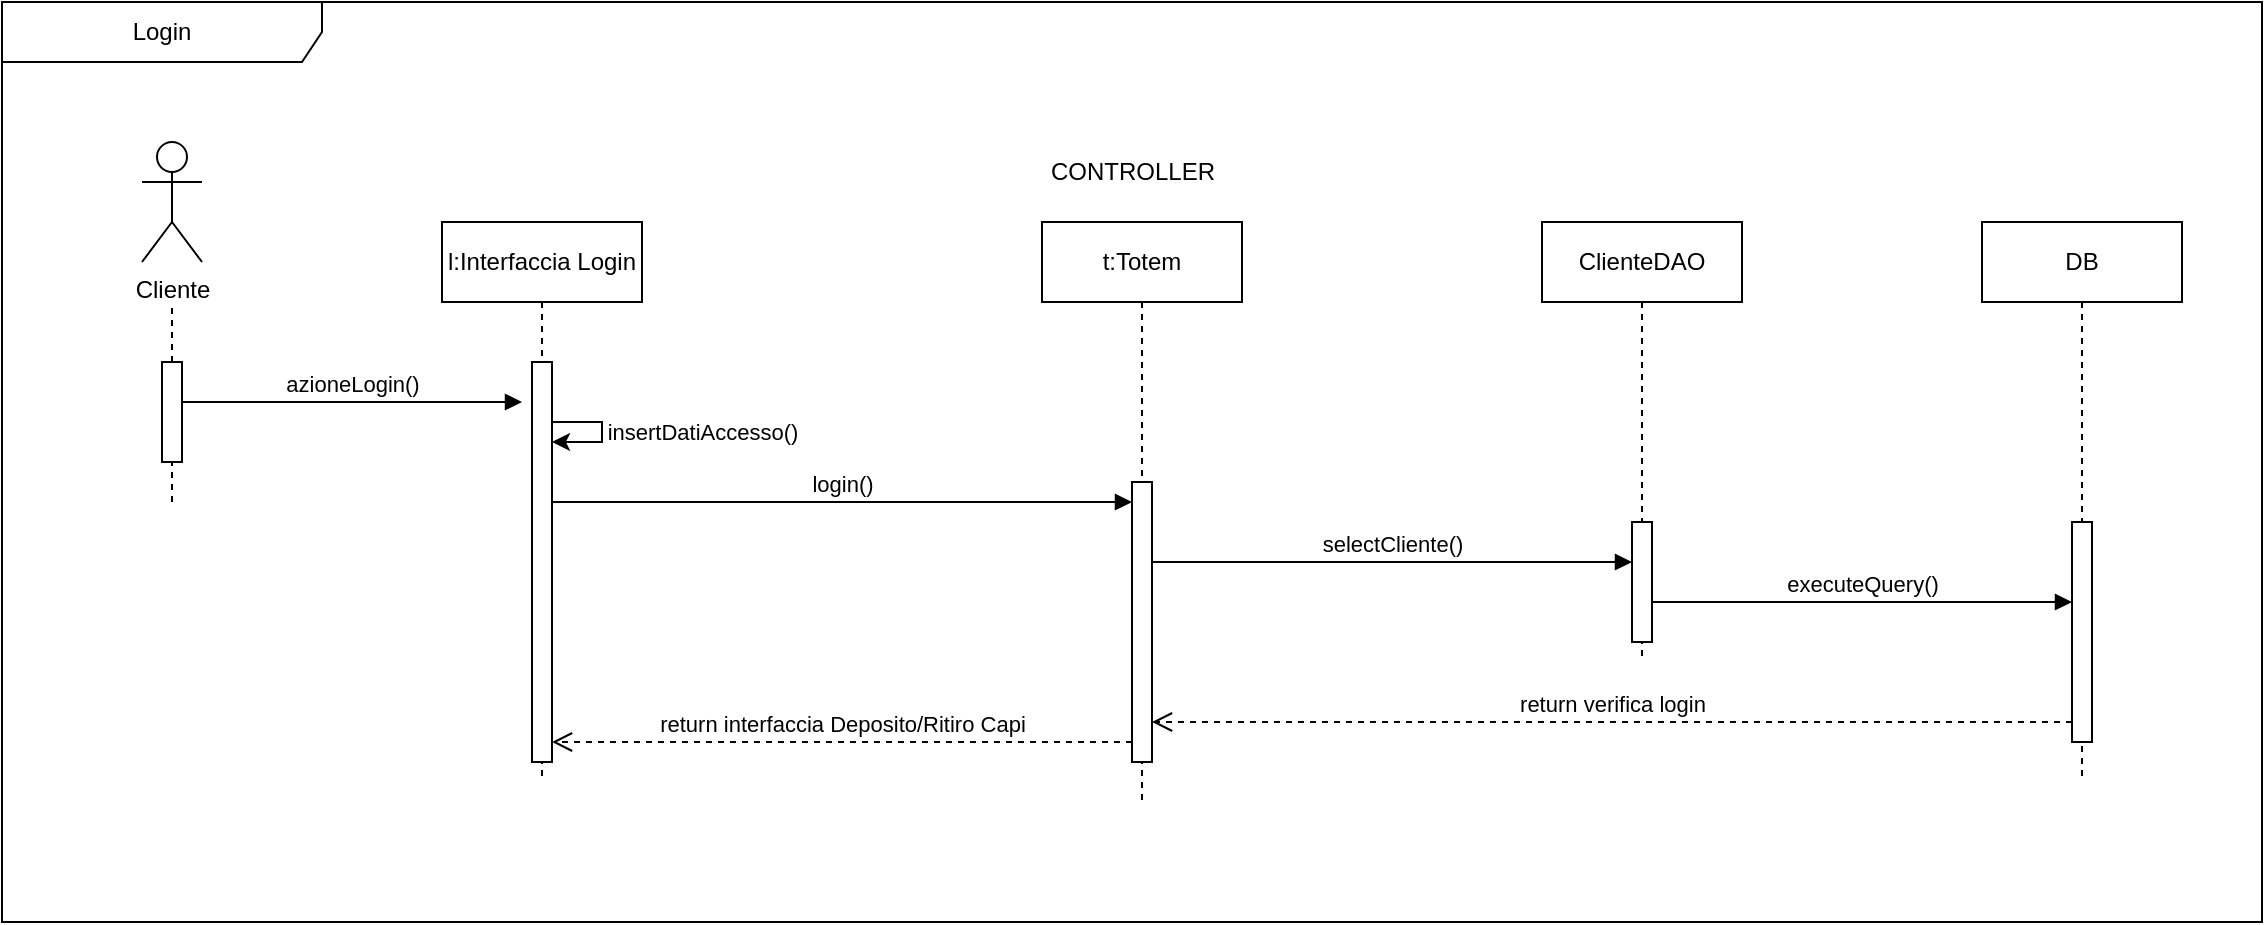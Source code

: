 <mxfile version="26.0.11">
  <diagram name="Page-1" id="2YBvvXClWsGukQMizWep">
    <mxGraphModel grid="1" page="1" gridSize="10" guides="1" tooltips="1" connect="1" arrows="1" fold="1" pageScale="1" pageWidth="850" pageHeight="1100" math="0" shadow="0">
      <root>
        <mxCell id="0" />
        <mxCell id="1" parent="0" />
        <mxCell id="aM9ryv3xv72pqoxQDRHE-1" value="l:Interfaccia Login" style="shape=umlLifeline;perimeter=lifelinePerimeter;whiteSpace=wrap;html=1;container=0;dropTarget=0;collapsible=0;recursiveResize=0;outlineConnect=0;portConstraint=eastwest;newEdgeStyle={&quot;edgeStyle&quot;:&quot;elbowEdgeStyle&quot;,&quot;elbow&quot;:&quot;vertical&quot;,&quot;curved&quot;:0,&quot;rounded&quot;:0};" vertex="1" parent="1">
          <mxGeometry x="380" y="360" width="100" height="280" as="geometry" />
        </mxCell>
        <mxCell id="aM9ryv3xv72pqoxQDRHE-2" value="" style="html=1;points=[];perimeter=orthogonalPerimeter;outlineConnect=0;targetShapes=umlLifeline;portConstraint=eastwest;newEdgeStyle={&quot;edgeStyle&quot;:&quot;elbowEdgeStyle&quot;,&quot;elbow&quot;:&quot;vertical&quot;,&quot;curved&quot;:0,&quot;rounded&quot;:0};" vertex="1" parent="aM9ryv3xv72pqoxQDRHE-1">
          <mxGeometry x="45" y="70" width="10" height="200" as="geometry" />
        </mxCell>
        <mxCell id="2pP-23RefEe6wGgIDqWj-30" value="" style="endArrow=classic;html=1;rounded=0;" edge="1" parent="aM9ryv3xv72pqoxQDRHE-1" source="aM9ryv3xv72pqoxQDRHE-2" target="aM9ryv3xv72pqoxQDRHE-2">
          <mxGeometry width="50" height="50" relative="1" as="geometry">
            <mxPoint x="50.024" y="90.0" as="sourcePoint" />
            <mxPoint x="60" y="110" as="targetPoint" />
            <Array as="points">
              <mxPoint x="80" y="100" />
              <mxPoint x="80" y="110" />
            </Array>
          </mxGeometry>
        </mxCell>
        <mxCell id="2pP-23RefEe6wGgIDqWj-32" value="insertDatiAccesso()" style="edgeLabel;html=1;align=center;verticalAlign=middle;resizable=0;points=[];" connectable="0" vertex="1" parent="2pP-23RefEe6wGgIDqWj-30">
          <mxGeometry x="-0.023" y="-1" relative="1" as="geometry">
            <mxPoint x="51" as="offset" />
          </mxGeometry>
        </mxCell>
        <mxCell id="aM9ryv3xv72pqoxQDRHE-5" value="t:Totem" style="shape=umlLifeline;perimeter=lifelinePerimeter;whiteSpace=wrap;html=1;container=0;dropTarget=0;collapsible=0;recursiveResize=0;outlineConnect=0;portConstraint=eastwest;newEdgeStyle={&quot;edgeStyle&quot;:&quot;elbowEdgeStyle&quot;,&quot;elbow&quot;:&quot;vertical&quot;,&quot;curved&quot;:0,&quot;rounded&quot;:0};" vertex="1" parent="1">
          <mxGeometry x="680" y="360" width="100" height="290" as="geometry" />
        </mxCell>
        <mxCell id="aM9ryv3xv72pqoxQDRHE-6" value="" style="html=1;points=[];perimeter=orthogonalPerimeter;outlineConnect=0;targetShapes=umlLifeline;portConstraint=eastwest;newEdgeStyle={&quot;edgeStyle&quot;:&quot;elbowEdgeStyle&quot;,&quot;elbow&quot;:&quot;vertical&quot;,&quot;curved&quot;:0,&quot;rounded&quot;:0};" vertex="1" parent="aM9ryv3xv72pqoxQDRHE-5">
          <mxGeometry x="45" y="130" width="10" height="140" as="geometry" />
        </mxCell>
        <mxCell id="aM9ryv3xv72pqoxQDRHE-7" value="login()" style="html=1;verticalAlign=bottom;endArrow=block;edgeStyle=elbowEdgeStyle;elbow=vertical;curved=0;rounded=0;" edge="1" parent="1" source="aM9ryv3xv72pqoxQDRHE-2" target="aM9ryv3xv72pqoxQDRHE-6">
          <mxGeometry relative="1" as="geometry">
            <mxPoint x="570" y="440" as="sourcePoint" />
            <Array as="points">
              <mxPoint x="680" y="500" />
              <mxPoint x="720" y="530" />
              <mxPoint x="640" y="440" />
            </Array>
          </mxGeometry>
        </mxCell>
        <mxCell id="aM9ryv3xv72pqoxQDRHE-8" value="return interfaccia Deposito/Ritiro Capi" style="html=1;verticalAlign=bottom;endArrow=open;dashed=1;endSize=8;edgeStyle=elbowEdgeStyle;elbow=vertical;curved=0;rounded=0;" edge="1" parent="1" target="aM9ryv3xv72pqoxQDRHE-2">
          <mxGeometry relative="1" as="geometry">
            <mxPoint x="470" y="620" as="targetPoint" />
            <Array as="points">
              <mxPoint x="650" y="620" />
            </Array>
            <mxPoint x="725" y="620" as="sourcePoint" />
          </mxGeometry>
        </mxCell>
        <mxCell id="2pP-23RefEe6wGgIDqWj-1" value="Login" style="shape=umlFrame;whiteSpace=wrap;html=1;pointerEvents=0;recursiveResize=0;container=0;collapsible=0;width=160;" vertex="1" parent="1">
          <mxGeometry x="160" y="250" width="1130" height="460" as="geometry" />
        </mxCell>
        <mxCell id="2pP-23RefEe6wGgIDqWj-15" value="Cliente" style="shape=umlActor;verticalLabelPosition=bottom;verticalAlign=top;html=1;outlineConnect=0;" vertex="1" parent="1">
          <mxGeometry x="230" y="320" width="30" height="60" as="geometry" />
        </mxCell>
        <mxCell id="2pP-23RefEe6wGgIDqWj-16" value="" style="endArrow=none;dashed=1;html=1;rounded=0;" edge="1" parent="1" source="2pP-23RefEe6wGgIDqWj-17">
          <mxGeometry width="50" height="50" relative="1" as="geometry">
            <mxPoint x="244.72" y="660" as="sourcePoint" />
            <mxPoint x="245" y="400" as="targetPoint" />
          </mxGeometry>
        </mxCell>
        <mxCell id="2pP-23RefEe6wGgIDqWj-19" value="" style="endArrow=none;dashed=1;html=1;rounded=0;" edge="1" parent="1" target="2pP-23RefEe6wGgIDqWj-17">
          <mxGeometry width="50" height="50" relative="1" as="geometry">
            <mxPoint x="245" y="500" as="sourcePoint" />
            <mxPoint x="244.72" y="410" as="targetPoint" />
          </mxGeometry>
        </mxCell>
        <mxCell id="2pP-23RefEe6wGgIDqWj-17" value="" style="html=1;points=[];perimeter=orthogonalPerimeter;outlineConnect=0;targetShapes=umlLifeline;portConstraint=eastwest;newEdgeStyle={&quot;edgeStyle&quot;:&quot;elbowEdgeStyle&quot;,&quot;elbow&quot;:&quot;vertical&quot;,&quot;curved&quot;:0,&quot;rounded&quot;:0};" vertex="1" parent="1">
          <mxGeometry x="240" y="430" width="10" height="50" as="geometry" />
        </mxCell>
        <mxCell id="2pP-23RefEe6wGgIDqWj-21" value="azioneLogin()" style="html=1;verticalAlign=bottom;endArrow=block;edgeStyle=elbowEdgeStyle;elbow=horizontal;curved=0;rounded=0;" edge="1" parent="1">
          <mxGeometry relative="1" as="geometry">
            <mxPoint x="250" y="450" as="sourcePoint" />
            <Array as="points">
              <mxPoint x="335" y="450" />
            </Array>
            <mxPoint x="420" y="450" as="targetPoint" />
            <mxPoint as="offset" />
          </mxGeometry>
        </mxCell>
        <mxCell id="2pP-23RefEe6wGgIDqWj-38" value="selectCliente()" style="html=1;verticalAlign=bottom;endArrow=block;edgeStyle=elbowEdgeStyle;elbow=vertical;curved=0;rounded=0;" edge="1" parent="1" source="aM9ryv3xv72pqoxQDRHE-6" target="2pP-23RefEe6wGgIDqWj-37">
          <mxGeometry x="-0.002" relative="1" as="geometry">
            <mxPoint x="955" y="530" as="sourcePoint" />
            <Array as="points">
              <mxPoint x="880" y="530" />
              <mxPoint x="1240" y="564.58" />
              <mxPoint x="1160" y="474.58" />
            </Array>
            <mxPoint x="1120" y="530" as="targetPoint" />
            <mxPoint as="offset" />
          </mxGeometry>
        </mxCell>
        <mxCell id="nu-ag4WxwY1xAmMWnj8K-1" value="return verifica login" style="html=1;verticalAlign=bottom;endArrow=open;dashed=1;endSize=8;edgeStyle=elbowEdgeStyle;elbow=vertical;curved=0;rounded=0;" edge="1" parent="1" source="nu-ag4WxwY1xAmMWnj8K-12" target="aM9ryv3xv72pqoxQDRHE-6">
          <mxGeometry relative="1" as="geometry">
            <mxPoint x="740" y="610" as="targetPoint" />
            <Array as="points">
              <mxPoint x="850" y="610" />
              <mxPoint x="1100" y="590" />
              <mxPoint x="1060" y="580" />
            </Array>
            <mxPoint x="950" y="610" as="sourcePoint" />
          </mxGeometry>
        </mxCell>
        <mxCell id="nu-ag4WxwY1xAmMWnj8K-2" value="CONTROLLER" style="text;html=1;align=center;verticalAlign=middle;resizable=0;points=[];autosize=1;strokeColor=none;fillColor=none;" vertex="1" parent="1">
          <mxGeometry x="670" y="320" width="110" height="30" as="geometry" />
        </mxCell>
        <mxCell id="2pP-23RefEe6wGgIDqWj-36" value="ClienteDAO" style="shape=umlLifeline;perimeter=lifelinePerimeter;whiteSpace=wrap;html=1;container=0;dropTarget=0;collapsible=0;recursiveResize=0;outlineConnect=0;portConstraint=eastwest;newEdgeStyle={&quot;edgeStyle&quot;:&quot;elbowEdgeStyle&quot;,&quot;elbow&quot;:&quot;vertical&quot;,&quot;curved&quot;:0,&quot;rounded&quot;:0};" vertex="1" parent="1">
          <mxGeometry x="930" y="360" width="100" height="220" as="geometry" />
        </mxCell>
        <mxCell id="2pP-23RefEe6wGgIDqWj-37" value="" style="html=1;points=[];perimeter=orthogonalPerimeter;outlineConnect=0;targetShapes=umlLifeline;portConstraint=eastwest;newEdgeStyle={&quot;edgeStyle&quot;:&quot;elbowEdgeStyle&quot;,&quot;elbow&quot;:&quot;vertical&quot;,&quot;curved&quot;:0,&quot;rounded&quot;:0};" vertex="1" parent="2pP-23RefEe6wGgIDqWj-36">
          <mxGeometry x="45" y="150" width="10" height="60" as="geometry" />
        </mxCell>
        <mxCell id="nu-ag4WxwY1xAmMWnj8K-11" value="DB" style="shape=umlLifeline;perimeter=lifelinePerimeter;whiteSpace=wrap;html=1;container=0;dropTarget=0;collapsible=0;recursiveResize=0;outlineConnect=0;portConstraint=eastwest;newEdgeStyle={&quot;edgeStyle&quot;:&quot;elbowEdgeStyle&quot;,&quot;elbow&quot;:&quot;vertical&quot;,&quot;curved&quot;:0,&quot;rounded&quot;:0};" vertex="1" parent="1">
          <mxGeometry x="1150" y="360" width="100" height="280" as="geometry" />
        </mxCell>
        <mxCell id="nu-ag4WxwY1xAmMWnj8K-12" value="" style="html=1;points=[];perimeter=orthogonalPerimeter;outlineConnect=0;targetShapes=umlLifeline;portConstraint=eastwest;newEdgeStyle={&quot;edgeStyle&quot;:&quot;elbowEdgeStyle&quot;,&quot;elbow&quot;:&quot;vertical&quot;,&quot;curved&quot;:0,&quot;rounded&quot;:0};" vertex="1" parent="nu-ag4WxwY1xAmMWnj8K-11">
          <mxGeometry x="45" y="150" width="10" height="110" as="geometry" />
        </mxCell>
        <mxCell id="nu-ag4WxwY1xAmMWnj8K-14" value="executeQuery()" style="html=1;verticalAlign=bottom;endArrow=block;edgeStyle=elbowEdgeStyle;elbow=vertical;curved=0;rounded=0;" edge="1" parent="1" source="2pP-23RefEe6wGgIDqWj-37" target="nu-ag4WxwY1xAmMWnj8K-12">
          <mxGeometry x="-0.002" relative="1" as="geometry">
            <mxPoint x="1010" y="550" as="sourcePoint" />
            <Array as="points">
              <mxPoint x="1125" y="550" />
              <mxPoint x="1485" y="584.58" />
              <mxPoint x="1405" y="494.58" />
            </Array>
            <mxPoint x="1190" y="550" as="targetPoint" />
            <mxPoint as="offset" />
          </mxGeometry>
        </mxCell>
      </root>
    </mxGraphModel>
  </diagram>
</mxfile>
